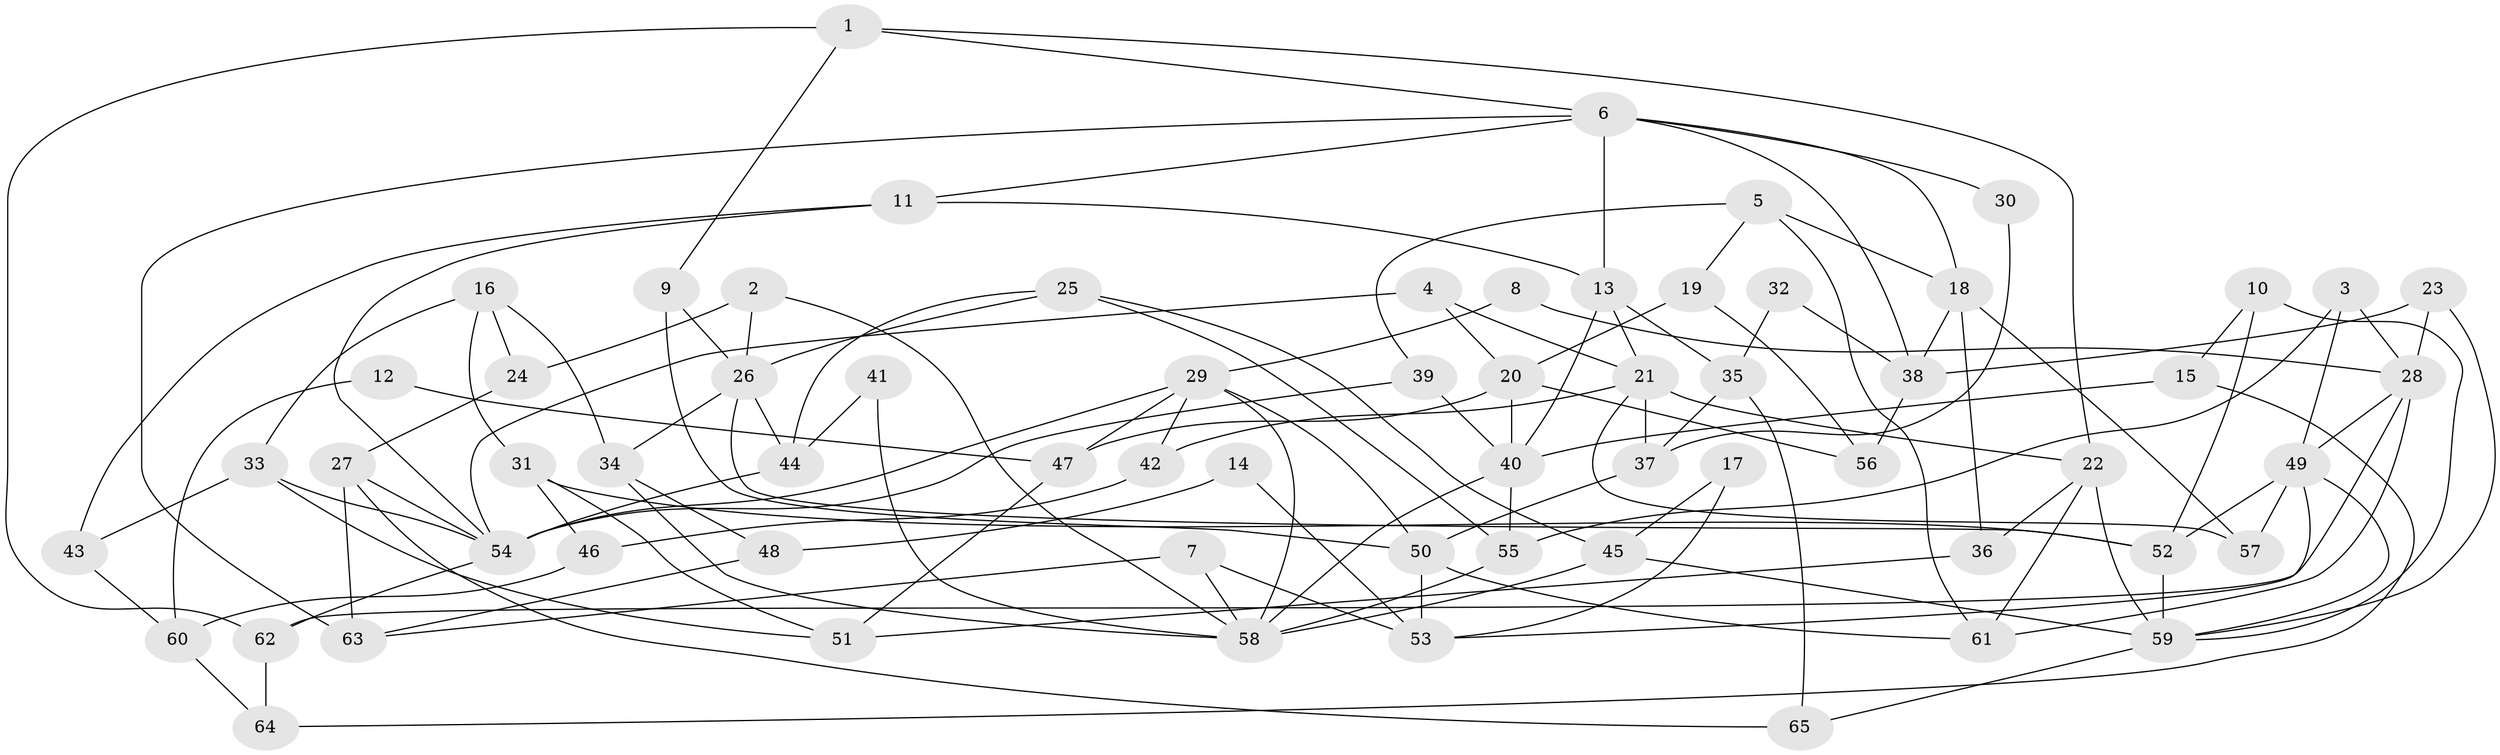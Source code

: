 // coarse degree distribution, {11: 0.024390243902439025, 9: 0.024390243902439025, 14: 0.024390243902439025, 6: 0.04878048780487805, 2: 0.17073170731707318, 5: 0.14634146341463414, 3: 0.24390243902439024, 10: 0.04878048780487805, 8: 0.024390243902439025, 4: 0.1951219512195122, 7: 0.04878048780487805}
// Generated by graph-tools (version 1.1) at 2025/50/03/04/25 22:50:50]
// undirected, 65 vertices, 130 edges
graph export_dot {
  node [color=gray90,style=filled];
  1;
  2;
  3;
  4;
  5;
  6;
  7;
  8;
  9;
  10;
  11;
  12;
  13;
  14;
  15;
  16;
  17;
  18;
  19;
  20;
  21;
  22;
  23;
  24;
  25;
  26;
  27;
  28;
  29;
  30;
  31;
  32;
  33;
  34;
  35;
  36;
  37;
  38;
  39;
  40;
  41;
  42;
  43;
  44;
  45;
  46;
  47;
  48;
  49;
  50;
  51;
  52;
  53;
  54;
  55;
  56;
  57;
  58;
  59;
  60;
  61;
  62;
  63;
  64;
  65;
  1 -- 6;
  1 -- 22;
  1 -- 9;
  1 -- 62;
  2 -- 26;
  2 -- 58;
  2 -- 24;
  3 -- 49;
  3 -- 28;
  3 -- 55;
  4 -- 54;
  4 -- 20;
  4 -- 21;
  5 -- 18;
  5 -- 39;
  5 -- 19;
  5 -- 61;
  6 -- 38;
  6 -- 13;
  6 -- 11;
  6 -- 18;
  6 -- 30;
  6 -- 63;
  7 -- 58;
  7 -- 63;
  7 -- 53;
  8 -- 28;
  8 -- 29;
  9 -- 26;
  9 -- 50;
  10 -- 59;
  10 -- 52;
  10 -- 15;
  11 -- 54;
  11 -- 13;
  11 -- 43;
  12 -- 60;
  12 -- 47;
  13 -- 21;
  13 -- 35;
  13 -- 40;
  14 -- 53;
  14 -- 48;
  15 -- 40;
  15 -- 64;
  16 -- 31;
  16 -- 33;
  16 -- 24;
  16 -- 34;
  17 -- 45;
  17 -- 53;
  18 -- 57;
  18 -- 36;
  18 -- 38;
  19 -- 20;
  19 -- 56;
  20 -- 40;
  20 -- 56;
  20 -- 47;
  21 -- 22;
  21 -- 37;
  21 -- 42;
  21 -- 57;
  22 -- 36;
  22 -- 61;
  22 -- 59;
  23 -- 59;
  23 -- 28;
  23 -- 38;
  24 -- 27;
  25 -- 55;
  25 -- 44;
  25 -- 26;
  25 -- 45;
  26 -- 34;
  26 -- 44;
  26 -- 52;
  27 -- 65;
  27 -- 54;
  27 -- 63;
  28 -- 62;
  28 -- 61;
  28 -- 49;
  29 -- 50;
  29 -- 58;
  29 -- 42;
  29 -- 47;
  29 -- 54;
  30 -- 37;
  31 -- 52;
  31 -- 46;
  31 -- 51;
  32 -- 35;
  32 -- 38;
  33 -- 54;
  33 -- 51;
  33 -- 43;
  34 -- 58;
  34 -- 48;
  35 -- 37;
  35 -- 65;
  36 -- 51;
  37 -- 50;
  38 -- 56;
  39 -- 54;
  39 -- 40;
  40 -- 58;
  40 -- 55;
  41 -- 44;
  41 -- 58;
  42 -- 46;
  43 -- 60;
  44 -- 54;
  45 -- 59;
  45 -- 58;
  46 -- 60;
  47 -- 51;
  48 -- 63;
  49 -- 52;
  49 -- 53;
  49 -- 57;
  49 -- 59;
  50 -- 53;
  50 -- 61;
  52 -- 59;
  54 -- 62;
  55 -- 58;
  59 -- 65;
  60 -- 64;
  62 -- 64;
}
